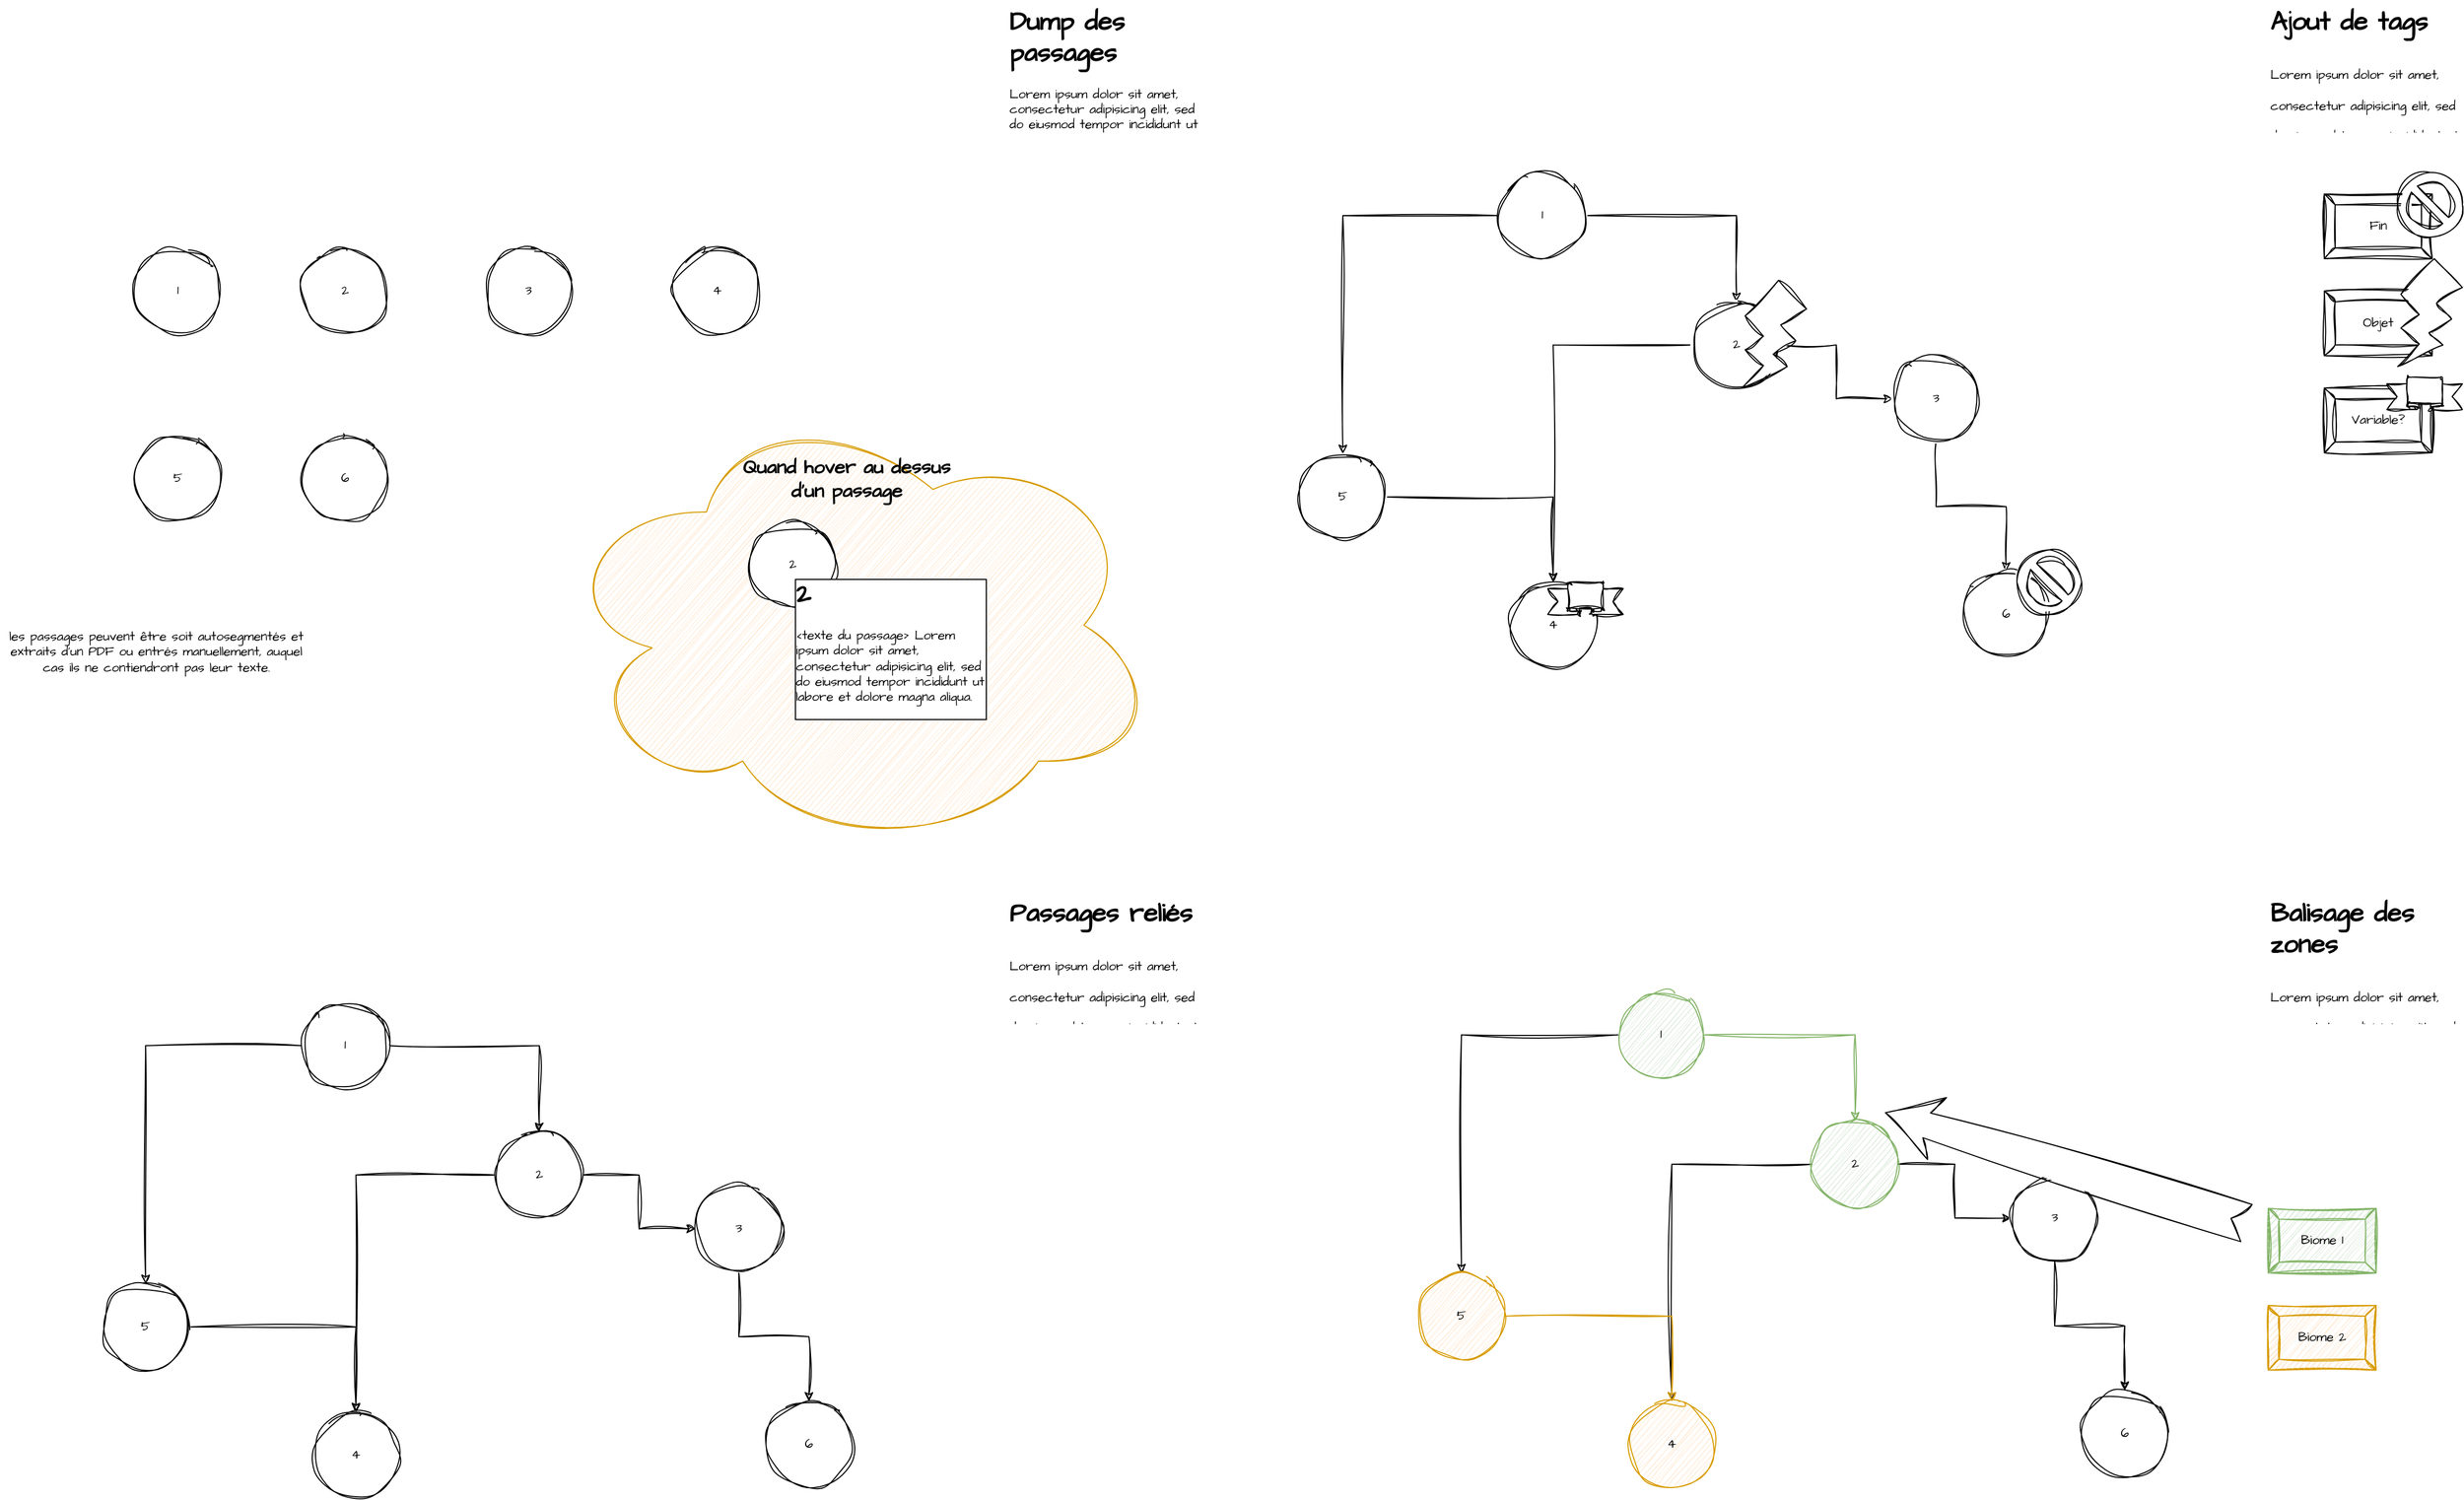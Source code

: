 <mxfile version="26.0.16">
  <diagram name="Page-1" id="X4Ox8OKR1ihVTHbOYl6I">
    <mxGraphModel dx="3411" dy="2506" grid="1" gridSize="10" guides="1" tooltips="1" connect="1" arrows="1" fold="1" page="1" pageScale="1" pageWidth="1169" pageHeight="827" math="0" shadow="0">
      <root>
        <mxCell id="0" />
        <mxCell id="1" parent="0" />
        <mxCell id="ChNDxiIg-g-LtFEJXSOi-14" style="edgeStyle=orthogonalEdgeStyle;rounded=0;sketch=1;hachureGap=4;jiggle=2;curveFitting=1;orthogonalLoop=1;jettySize=auto;html=1;fontFamily=Architects Daughter;fontSource=https%3A%2F%2Ffonts.googleapis.com%2Fcss%3Ffamily%3DArchitects%2BDaughter;" edge="1" parent="1" source="ChNDxiIg-g-LtFEJXSOi-1" target="ChNDxiIg-g-LtFEJXSOi-2">
          <mxGeometry relative="1" as="geometry" />
        </mxCell>
        <mxCell id="ChNDxiIg-g-LtFEJXSOi-16" style="edgeStyle=orthogonalEdgeStyle;rounded=0;sketch=1;hachureGap=4;jiggle=2;curveFitting=1;orthogonalLoop=1;jettySize=auto;html=1;fontFamily=Architects Daughter;fontSource=https%3A%2F%2Ffonts.googleapis.com%2Fcss%3Ffamily%3DArchitects%2BDaughter;" edge="1" parent="1" source="ChNDxiIg-g-LtFEJXSOi-1" target="ChNDxiIg-g-LtFEJXSOi-11">
          <mxGeometry relative="1" as="geometry" />
        </mxCell>
        <mxCell id="ChNDxiIg-g-LtFEJXSOi-1" value="1" style="ellipse;whiteSpace=wrap;html=1;aspect=fixed;sketch=1;hachureGap=4;jiggle=2;curveFitting=1;fontFamily=Architects Daughter;fontSource=https%3A%2F%2Ffonts.googleapis.com%2Fcss%3Ffamily%3DArchitects%2BDaughter;" vertex="1" parent="1">
          <mxGeometry x="325" y="940" width="80" height="80" as="geometry" />
        </mxCell>
        <mxCell id="ChNDxiIg-g-LtFEJXSOi-15" style="edgeStyle=orthogonalEdgeStyle;rounded=0;sketch=1;hachureGap=4;jiggle=2;curveFitting=1;orthogonalLoop=1;jettySize=auto;html=1;fontFamily=Architects Daughter;fontSource=https%3A%2F%2Ffonts.googleapis.com%2Fcss%3Ffamily%3DArchitects%2BDaughter;" edge="1" parent="1" source="ChNDxiIg-g-LtFEJXSOi-2" target="ChNDxiIg-g-LtFEJXSOi-4">
          <mxGeometry relative="1" as="geometry" />
        </mxCell>
        <mxCell id="ChNDxiIg-g-LtFEJXSOi-17" style="edgeStyle=orthogonalEdgeStyle;rounded=0;sketch=1;hachureGap=4;jiggle=2;curveFitting=1;orthogonalLoop=1;jettySize=auto;html=1;fontFamily=Architects Daughter;fontSource=https%3A%2F%2Ffonts.googleapis.com%2Fcss%3Ffamily%3DArchitects%2BDaughter;" edge="1" parent="1" source="ChNDxiIg-g-LtFEJXSOi-2" target="ChNDxiIg-g-LtFEJXSOi-3">
          <mxGeometry relative="1" as="geometry" />
        </mxCell>
        <mxCell id="ChNDxiIg-g-LtFEJXSOi-2" value="2" style="ellipse;whiteSpace=wrap;html=1;aspect=fixed;sketch=1;hachureGap=4;jiggle=2;curveFitting=1;fontFamily=Architects Daughter;fontSource=https%3A%2F%2Ffonts.googleapis.com%2Fcss%3Ffamily%3DArchitects%2BDaughter;" vertex="1" parent="1">
          <mxGeometry x="505" y="1060" width="80" height="80" as="geometry" />
        </mxCell>
        <mxCell id="ChNDxiIg-g-LtFEJXSOi-3" value="4" style="ellipse;whiteSpace=wrap;html=1;aspect=fixed;sketch=1;hachureGap=4;jiggle=2;curveFitting=1;fontFamily=Architects Daughter;fontSource=https%3A%2F%2Ffonts.googleapis.com%2Fcss%3Ffamily%3DArchitects%2BDaughter;" vertex="1" parent="1">
          <mxGeometry x="335" y="1320" width="80" height="80" as="geometry" />
        </mxCell>
        <mxCell id="ChNDxiIg-g-LtFEJXSOi-18" style="edgeStyle=orthogonalEdgeStyle;rounded=0;sketch=1;hachureGap=4;jiggle=2;curveFitting=1;orthogonalLoop=1;jettySize=auto;html=1;fontFamily=Architects Daughter;fontSource=https%3A%2F%2Ffonts.googleapis.com%2Fcss%3Ffamily%3DArchitects%2BDaughter;" edge="1" parent="1" source="ChNDxiIg-g-LtFEJXSOi-4" target="ChNDxiIg-g-LtFEJXSOi-12">
          <mxGeometry relative="1" as="geometry" />
        </mxCell>
        <mxCell id="ChNDxiIg-g-LtFEJXSOi-4" value="3" style="ellipse;whiteSpace=wrap;html=1;aspect=fixed;sketch=1;hachureGap=4;jiggle=2;curveFitting=1;fontFamily=Architects Daughter;fontSource=https%3A%2F%2Ffonts.googleapis.com%2Fcss%3Ffamily%3DArchitects%2BDaughter;" vertex="1" parent="1">
          <mxGeometry x="690" y="1110" width="80" height="80" as="geometry" />
        </mxCell>
        <mxCell id="ChNDxiIg-g-LtFEJXSOi-5" value="1" style="ellipse;whiteSpace=wrap;html=1;aspect=fixed;sketch=1;hachureGap=4;jiggle=2;curveFitting=1;fontFamily=Architects Daughter;fontSource=https%3A%2F%2Ffonts.googleapis.com%2Fcss%3Ffamily%3DArchitects%2BDaughter;" vertex="1" parent="1">
          <mxGeometry x="170" y="240" width="80" height="80" as="geometry" />
        </mxCell>
        <mxCell id="ChNDxiIg-g-LtFEJXSOi-6" value="2" style="ellipse;whiteSpace=wrap;html=1;aspect=fixed;sketch=1;hachureGap=4;jiggle=2;curveFitting=1;fontFamily=Architects Daughter;fontSource=https%3A%2F%2Ffonts.googleapis.com%2Fcss%3Ffamily%3DArchitects%2BDaughter;" vertex="1" parent="1">
          <mxGeometry x="325" y="240" width="80" height="80" as="geometry" />
        </mxCell>
        <mxCell id="ChNDxiIg-g-LtFEJXSOi-7" value="4" style="ellipse;whiteSpace=wrap;html=1;aspect=fixed;sketch=1;hachureGap=4;jiggle=2;curveFitting=1;fontFamily=Architects Daughter;fontSource=https%3A%2F%2Ffonts.googleapis.com%2Fcss%3Ffamily%3DArchitects%2BDaughter;" vertex="1" parent="1">
          <mxGeometry x="670" y="240" width="80" height="80" as="geometry" />
        </mxCell>
        <mxCell id="ChNDxiIg-g-LtFEJXSOi-8" value="3" style="ellipse;whiteSpace=wrap;html=1;aspect=fixed;sketch=1;hachureGap=4;jiggle=2;curveFitting=1;fontFamily=Architects Daughter;fontSource=https%3A%2F%2Ffonts.googleapis.com%2Fcss%3Ffamily%3DArchitects%2BDaughter;" vertex="1" parent="1">
          <mxGeometry x="495" y="240" width="80" height="80" as="geometry" />
        </mxCell>
        <mxCell id="ChNDxiIg-g-LtFEJXSOi-9" value="5" style="ellipse;whiteSpace=wrap;html=1;aspect=fixed;sketch=1;hachureGap=4;jiggle=2;curveFitting=1;fontFamily=Architects Daughter;fontSource=https%3A%2F%2Ffonts.googleapis.com%2Fcss%3Ffamily%3DArchitects%2BDaughter;" vertex="1" parent="1">
          <mxGeometry x="170" y="414" width="80" height="80" as="geometry" />
        </mxCell>
        <mxCell id="ChNDxiIg-g-LtFEJXSOi-10" value="6" style="ellipse;whiteSpace=wrap;html=1;aspect=fixed;sketch=1;hachureGap=4;jiggle=2;curveFitting=1;fontFamily=Architects Daughter;fontSource=https%3A%2F%2Ffonts.googleapis.com%2Fcss%3Ffamily%3DArchitects%2BDaughter;" vertex="1" parent="1">
          <mxGeometry x="325" y="414" width="80" height="80" as="geometry" />
        </mxCell>
        <mxCell id="ChNDxiIg-g-LtFEJXSOi-19" style="edgeStyle=orthogonalEdgeStyle;rounded=0;sketch=1;hachureGap=4;jiggle=2;curveFitting=1;orthogonalLoop=1;jettySize=auto;html=1;fontFamily=Architects Daughter;fontSource=https%3A%2F%2Ffonts.googleapis.com%2Fcss%3Ffamily%3DArchitects%2BDaughter;" edge="1" parent="1" source="ChNDxiIg-g-LtFEJXSOi-11" target="ChNDxiIg-g-LtFEJXSOi-3">
          <mxGeometry relative="1" as="geometry" />
        </mxCell>
        <mxCell id="ChNDxiIg-g-LtFEJXSOi-11" value="5" style="ellipse;whiteSpace=wrap;html=1;aspect=fixed;sketch=1;hachureGap=4;jiggle=2;curveFitting=1;fontFamily=Architects Daughter;fontSource=https%3A%2F%2Ffonts.googleapis.com%2Fcss%3Ffamily%3DArchitects%2BDaughter;" vertex="1" parent="1">
          <mxGeometry x="140" y="1201" width="80" height="80" as="geometry" />
        </mxCell>
        <mxCell id="ChNDxiIg-g-LtFEJXSOi-12" value="6" style="ellipse;whiteSpace=wrap;html=1;aspect=fixed;sketch=1;hachureGap=4;jiggle=2;curveFitting=1;fontFamily=Architects Daughter;fontSource=https%3A%2F%2Ffonts.googleapis.com%2Fcss%3Ffamily%3DArchitects%2BDaughter;" vertex="1" parent="1">
          <mxGeometry x="755" y="1310" width="80" height="80" as="geometry" />
        </mxCell>
        <mxCell id="ChNDxiIg-g-LtFEJXSOi-22" value="&lt;h1 style=&quot;margin-top: 0px;&quot;&gt;Dump des passages&lt;/h1&gt;&lt;p&gt;Lorem ipsum dolor sit amet, consectetur adipisicing elit, sed do eiusmod tempor incididunt ut labore et dolore magna aliqua.&lt;/p&gt;" style="text;html=1;whiteSpace=wrap;overflow=hidden;rounded=0;fontFamily=Architects Daughter;fontSource=https%3A%2F%2Ffonts.googleapis.com%2Fcss%3Ffamily%3DArchitects%2BDaughter;" vertex="1" parent="1">
          <mxGeometry x="979" y="10" width="180" height="120" as="geometry" />
        </mxCell>
        <mxCell id="ChNDxiIg-g-LtFEJXSOi-23" value="&lt;h1 style=&quot;margin-top: 0px;&quot;&gt;&lt;span style=&quot;background-color: transparent; color: light-dark(rgb(0, 0, 0), rgb(255, 255, 255));&quot;&gt;Passages reliés&lt;/span&gt;&lt;/h1&gt;&lt;h1 style=&quot;margin-top: 0px;&quot;&gt;&lt;span style=&quot;background-color: transparent; color: light-dark(rgb(0, 0, 0), rgb(255, 255, 255)); font-size: 12px; font-weight: normal;&quot;&gt;Lorem ipsum dolor sit amet, consectetur adipisicing elit, sed do eiusmod tempor incididunt ut labore et dolore magna aliqua.&lt;/span&gt;&lt;/h1&gt;" style="text;html=1;whiteSpace=wrap;overflow=hidden;rounded=0;fontFamily=Architects Daughter;fontSource=https%3A%2F%2Ffonts.googleapis.com%2Fcss%3Ffamily%3DArchitects%2BDaughter;" vertex="1" parent="1">
          <mxGeometry x="979" y="837" width="180" height="120" as="geometry" />
        </mxCell>
        <mxCell id="ChNDxiIg-g-LtFEJXSOi-24" value="" style="ellipse;shape=cloud;whiteSpace=wrap;html=1;sketch=1;hachureGap=4;jiggle=2;curveFitting=1;fontFamily=Architects Daughter;fontSource=https%3A%2F%2Ffonts.googleapis.com%2Fcss%3Ffamily%3DArchitects%2BDaughter;fillStyle=hachure;fillColor=#ffe6cc;strokeColor=#d79b00;" vertex="1" parent="1">
          <mxGeometry x="560" y="380" width="560" height="420" as="geometry" />
        </mxCell>
        <mxCell id="ChNDxiIg-g-LtFEJXSOi-25" value="2" style="ellipse;whiteSpace=wrap;html=1;aspect=fixed;sketch=1;hachureGap=4;jiggle=2;curveFitting=1;fontFamily=Architects Daughter;fontSource=https%3A%2F%2Ffonts.googleapis.com%2Fcss%3Ffamily%3DArchitects%2BDaughter;" vertex="1" parent="1">
          <mxGeometry x="740" y="494" width="80" height="80" as="geometry" />
        </mxCell>
        <mxCell id="ChNDxiIg-g-LtFEJXSOi-26" value="&lt;h1 style=&quot;margin-top: 0px;&quot;&gt;2&lt;/h1&gt;&lt;p&gt;&amp;lt;texte du passage&amp;gt; Lorem ipsum dolor sit amet, consectetur adipisicing elit, sed do eiusmod tempor incididunt ut labore et dolore magna aliqua.&lt;/p&gt;" style="text;html=1;whiteSpace=wrap;overflow=hidden;rounded=0;fontFamily=Architects Daughter;fontSource=https%3A%2F%2Ffonts.googleapis.com%2Fcss%3Ffamily%3DArchitects%2BDaughter;labelBackgroundColor=default;labelBorderColor=default;" vertex="1" parent="1">
          <mxGeometry x="780" y="540" width="180" height="150" as="geometry" />
        </mxCell>
        <mxCell id="ChNDxiIg-g-LtFEJXSOi-27" value="&lt;span&gt;Quand hover au dessus d&#39;un passage&lt;/span&gt;" style="text;html=1;align=center;verticalAlign=middle;whiteSpace=wrap;rounded=0;fontFamily=Architects Daughter;fontSource=https%3A%2F%2Ffonts.googleapis.com%2Fcss%3Ffamily%3DArchitects%2BDaughter;fontStyle=1;fontSize=18;" vertex="1" parent="1">
          <mxGeometry x="730" y="439" width="200" height="30" as="geometry" />
        </mxCell>
        <mxCell id="ChNDxiIg-g-LtFEJXSOi-29" value="les passages peuvent être soit autosegmentés et extraits d&#39;un PDF ou entrés manuellement, auquel cas ils ne contiendront pas leur texte." style="text;html=1;align=center;verticalAlign=middle;whiteSpace=wrap;rounded=0;fontFamily=Architects Daughter;fontSource=https%3A%2F%2Ffonts.googleapis.com%2Fcss%3Ffamily%3DArchitects%2BDaughter;" vertex="1" parent="1">
          <mxGeometry x="45" y="600" width="290" height="30" as="geometry" />
        </mxCell>
        <mxCell id="ChNDxiIg-g-LtFEJXSOi-53" style="edgeStyle=orthogonalEdgeStyle;rounded=0;sketch=1;hachureGap=4;jiggle=2;curveFitting=1;orthogonalLoop=1;jettySize=auto;html=1;fontFamily=Architects Daughter;fontSource=https%3A%2F%2Ffonts.googleapis.com%2Fcss%3Ffamily%3DArchitects%2BDaughter;fillColor=#d5e8d4;strokeColor=#82b366;" edge="1" parent="1" source="ChNDxiIg-g-LtFEJXSOi-55" target="ChNDxiIg-g-LtFEJXSOi-58">
          <mxGeometry relative="1" as="geometry" />
        </mxCell>
        <mxCell id="ChNDxiIg-g-LtFEJXSOi-54" style="edgeStyle=orthogonalEdgeStyle;rounded=0;sketch=1;hachureGap=4;jiggle=2;curveFitting=1;orthogonalLoop=1;jettySize=auto;html=1;fontFamily=Architects Daughter;fontSource=https%3A%2F%2Ffonts.googleapis.com%2Fcss%3Ffamily%3DArchitects%2BDaughter;" edge="1" parent="1" source="ChNDxiIg-g-LtFEJXSOi-55" target="ChNDxiIg-g-LtFEJXSOi-63">
          <mxGeometry relative="1" as="geometry" />
        </mxCell>
        <mxCell id="ChNDxiIg-g-LtFEJXSOi-55" value="1" style="ellipse;whiteSpace=wrap;html=1;aspect=fixed;sketch=1;hachureGap=4;jiggle=2;curveFitting=1;fontFamily=Architects Daughter;fontSource=https%3A%2F%2Ffonts.googleapis.com%2Fcss%3Ffamily%3DArchitects%2BDaughter;fillColor=#d5e8d4;strokeColor=#82b366;" vertex="1" parent="1">
          <mxGeometry x="1545" y="930" width="80" height="80" as="geometry" />
        </mxCell>
        <mxCell id="ChNDxiIg-g-LtFEJXSOi-56" style="edgeStyle=orthogonalEdgeStyle;rounded=0;sketch=1;hachureGap=4;jiggle=2;curveFitting=1;orthogonalLoop=1;jettySize=auto;html=1;fontFamily=Architects Daughter;fontSource=https%3A%2F%2Ffonts.googleapis.com%2Fcss%3Ffamily%3DArchitects%2BDaughter;" edge="1" parent="1" source="ChNDxiIg-g-LtFEJXSOi-58" target="ChNDxiIg-g-LtFEJXSOi-61">
          <mxGeometry relative="1" as="geometry" />
        </mxCell>
        <mxCell id="ChNDxiIg-g-LtFEJXSOi-57" style="edgeStyle=orthogonalEdgeStyle;rounded=0;sketch=1;hachureGap=4;jiggle=2;curveFitting=1;orthogonalLoop=1;jettySize=auto;html=1;fontFamily=Architects Daughter;fontSource=https%3A%2F%2Ffonts.googleapis.com%2Fcss%3Ffamily%3DArchitects%2BDaughter;" edge="1" parent="1" source="ChNDxiIg-g-LtFEJXSOi-58" target="ChNDxiIg-g-LtFEJXSOi-59">
          <mxGeometry relative="1" as="geometry" />
        </mxCell>
        <mxCell id="ChNDxiIg-g-LtFEJXSOi-58" value="2" style="ellipse;whiteSpace=wrap;html=1;aspect=fixed;sketch=1;hachureGap=4;jiggle=2;curveFitting=1;fontFamily=Architects Daughter;fontSource=https%3A%2F%2Ffonts.googleapis.com%2Fcss%3Ffamily%3DArchitects%2BDaughter;fillColor=#d5e8d4;strokeColor=#82b366;" vertex="1" parent="1">
          <mxGeometry x="1725" y="1050" width="80" height="80" as="geometry" />
        </mxCell>
        <mxCell id="ChNDxiIg-g-LtFEJXSOi-59" value="4" style="ellipse;whiteSpace=wrap;html=1;aspect=fixed;sketch=1;hachureGap=4;jiggle=2;curveFitting=1;fontFamily=Architects Daughter;fontSource=https%3A%2F%2Ffonts.googleapis.com%2Fcss%3Ffamily%3DArchitects%2BDaughter;fillColor=#ffe6cc;strokeColor=#d79b00;" vertex="1" parent="1">
          <mxGeometry x="1555" y="1310" width="80" height="80" as="geometry" />
        </mxCell>
        <mxCell id="ChNDxiIg-g-LtFEJXSOi-60" style="edgeStyle=orthogonalEdgeStyle;rounded=0;sketch=1;hachureGap=4;jiggle=2;curveFitting=1;orthogonalLoop=1;jettySize=auto;html=1;fontFamily=Architects Daughter;fontSource=https%3A%2F%2Ffonts.googleapis.com%2Fcss%3Ffamily%3DArchitects%2BDaughter;" edge="1" parent="1" source="ChNDxiIg-g-LtFEJXSOi-61" target="ChNDxiIg-g-LtFEJXSOi-64">
          <mxGeometry relative="1" as="geometry" />
        </mxCell>
        <mxCell id="ChNDxiIg-g-LtFEJXSOi-61" value="3" style="ellipse;whiteSpace=wrap;html=1;aspect=fixed;sketch=1;hachureGap=4;jiggle=2;curveFitting=1;fontFamily=Architects Daughter;fontSource=https%3A%2F%2Ffonts.googleapis.com%2Fcss%3Ffamily%3DArchitects%2BDaughter;" vertex="1" parent="1">
          <mxGeometry x="1910" y="1100" width="80" height="80" as="geometry" />
        </mxCell>
        <mxCell id="ChNDxiIg-g-LtFEJXSOi-62" style="edgeStyle=orthogonalEdgeStyle;rounded=0;sketch=1;hachureGap=4;jiggle=2;curveFitting=1;orthogonalLoop=1;jettySize=auto;html=1;fontFamily=Architects Daughter;fontSource=https%3A%2F%2Ffonts.googleapis.com%2Fcss%3Ffamily%3DArchitects%2BDaughter;fillColor=#ffe6cc;strokeColor=#d79b00;" edge="1" parent="1" source="ChNDxiIg-g-LtFEJXSOi-63" target="ChNDxiIg-g-LtFEJXSOi-59">
          <mxGeometry relative="1" as="geometry" />
        </mxCell>
        <mxCell id="ChNDxiIg-g-LtFEJXSOi-63" value="5" style="ellipse;whiteSpace=wrap;html=1;aspect=fixed;sketch=1;hachureGap=4;jiggle=2;curveFitting=1;fontFamily=Architects Daughter;fontSource=https%3A%2F%2Ffonts.googleapis.com%2Fcss%3Ffamily%3DArchitects%2BDaughter;fillColor=#ffe6cc;strokeColor=#d79b00;" vertex="1" parent="1">
          <mxGeometry x="1360" y="1191" width="80" height="80" as="geometry" />
        </mxCell>
        <mxCell id="ChNDxiIg-g-LtFEJXSOi-64" value="6" style="ellipse;whiteSpace=wrap;html=1;aspect=fixed;sketch=1;hachureGap=4;jiggle=2;curveFitting=1;fontFamily=Architects Daughter;fontSource=https%3A%2F%2Ffonts.googleapis.com%2Fcss%3Ffamily%3DArchitects%2BDaughter;" vertex="1" parent="1">
          <mxGeometry x="1975" y="1300" width="80" height="80" as="geometry" />
        </mxCell>
        <mxCell id="ChNDxiIg-g-LtFEJXSOi-65" value="&lt;h1 style=&quot;margin-top: 0px;&quot;&gt;&lt;span style=&quot;background-color: transparent; color: light-dark(rgb(0, 0, 0), rgb(255, 255, 255));&quot;&gt;Balisage des zones&lt;/span&gt;&lt;/h1&gt;&lt;h1 style=&quot;margin-top: 0px;&quot;&gt;&lt;span style=&quot;background-color: transparent; color: light-dark(rgb(0, 0, 0), rgb(255, 255, 255)); font-size: 12px; font-weight: normal;&quot;&gt;Lorem ipsum dolor sit amet, consectetur adipisicing elit, sed do eiusmod tempor incididunt ut labore et dolore magna aliqua.&lt;/span&gt;&lt;/h1&gt;" style="text;html=1;whiteSpace=wrap;overflow=hidden;rounded=0;fontFamily=Architects Daughter;fontSource=https%3A%2F%2Ffonts.googleapis.com%2Fcss%3Ffamily%3DArchitects%2BDaughter;" vertex="1" parent="1">
          <mxGeometry x="2148" y="837" width="180" height="120" as="geometry" />
        </mxCell>
        <mxCell id="ChNDxiIg-g-LtFEJXSOi-67" value="Biome 1" style="labelPosition=center;verticalLabelPosition=middle;align=center;html=1;shape=mxgraph.basic.button;dx=10;whiteSpace=wrap;sketch=1;hachureGap=4;jiggle=2;curveFitting=1;fontFamily=Architects Daughter;fontSource=https%3A%2F%2Ffonts.googleapis.com%2Fcss%3Ffamily%3DArchitects%2BDaughter;fillColor=#d5e8d4;strokeColor=#82b366;" vertex="1" parent="1">
          <mxGeometry x="2148" y="1131" width="100" height="60" as="geometry" />
        </mxCell>
        <mxCell id="ChNDxiIg-g-LtFEJXSOi-68" value="Biome 2" style="labelPosition=center;verticalLabelPosition=middle;align=center;html=1;shape=mxgraph.basic.button;dx=10;whiteSpace=wrap;sketch=1;hachureGap=4;jiggle=2;curveFitting=1;fontFamily=Architects Daughter;fontSource=https%3A%2F%2Ffonts.googleapis.com%2Fcss%3Ffamily%3DArchitects%2BDaughter;fillColor=#ffe6cc;strokeColor=#d79b00;" vertex="1" parent="1">
          <mxGeometry x="2148" y="1221" width="100" height="60" as="geometry" />
        </mxCell>
        <mxCell id="ChNDxiIg-g-LtFEJXSOi-69" value="" style="html=1;shadow=0;dashed=0;align=center;verticalAlign=middle;shape=mxgraph.arrows2.stylisedArrow;dy=0.6;dx=40;notch=15;feather=0.4;sketch=1;hachureGap=4;jiggle=2;curveFitting=1;fontFamily=Architects Daughter;fontSource=https%3A%2F%2Ffonts.googleapis.com%2Fcss%3Ffamily%3DArchitects%2BDaughter;rotation=-163;" vertex="1" parent="1">
          <mxGeometry x="1785.46" y="1063.45" width="350" height="60" as="geometry" />
        </mxCell>
        <mxCell id="ChNDxiIg-g-LtFEJXSOi-70" style="edgeStyle=orthogonalEdgeStyle;rounded=0;sketch=1;hachureGap=4;jiggle=2;curveFitting=1;orthogonalLoop=1;jettySize=auto;html=1;fontFamily=Architects Daughter;fontSource=https%3A%2F%2Ffonts.googleapis.com%2Fcss%3Ffamily%3DArchitects%2BDaughter;" edge="1" parent="1" source="ChNDxiIg-g-LtFEJXSOi-72" target="ChNDxiIg-g-LtFEJXSOi-75">
          <mxGeometry relative="1" as="geometry" />
        </mxCell>
        <mxCell id="ChNDxiIg-g-LtFEJXSOi-71" style="edgeStyle=orthogonalEdgeStyle;rounded=0;sketch=1;hachureGap=4;jiggle=2;curveFitting=1;orthogonalLoop=1;jettySize=auto;html=1;fontFamily=Architects Daughter;fontSource=https%3A%2F%2Ffonts.googleapis.com%2Fcss%3Ffamily%3DArchitects%2BDaughter;" edge="1" parent="1" source="ChNDxiIg-g-LtFEJXSOi-72" target="ChNDxiIg-g-LtFEJXSOi-80">
          <mxGeometry relative="1" as="geometry" />
        </mxCell>
        <mxCell id="ChNDxiIg-g-LtFEJXSOi-72" value="1" style="ellipse;whiteSpace=wrap;html=1;aspect=fixed;sketch=1;hachureGap=4;jiggle=2;curveFitting=1;fontFamily=Architects Daughter;fontSource=https%3A%2F%2Ffonts.googleapis.com%2Fcss%3Ffamily%3DArchitects%2BDaughter;" vertex="1" parent="1">
          <mxGeometry x="1435" y="170" width="80" height="80" as="geometry" />
        </mxCell>
        <mxCell id="ChNDxiIg-g-LtFEJXSOi-73" style="edgeStyle=orthogonalEdgeStyle;rounded=0;sketch=1;hachureGap=4;jiggle=2;curveFitting=1;orthogonalLoop=1;jettySize=auto;html=1;fontFamily=Architects Daughter;fontSource=https%3A%2F%2Ffonts.googleapis.com%2Fcss%3Ffamily%3DArchitects%2BDaughter;" edge="1" parent="1" source="ChNDxiIg-g-LtFEJXSOi-75" target="ChNDxiIg-g-LtFEJXSOi-78">
          <mxGeometry relative="1" as="geometry" />
        </mxCell>
        <mxCell id="ChNDxiIg-g-LtFEJXSOi-74" style="edgeStyle=orthogonalEdgeStyle;rounded=0;sketch=1;hachureGap=4;jiggle=2;curveFitting=1;orthogonalLoop=1;jettySize=auto;html=1;fontFamily=Architects Daughter;fontSource=https%3A%2F%2Ffonts.googleapis.com%2Fcss%3Ffamily%3DArchitects%2BDaughter;" edge="1" parent="1" source="ChNDxiIg-g-LtFEJXSOi-75" target="ChNDxiIg-g-LtFEJXSOi-76">
          <mxGeometry relative="1" as="geometry" />
        </mxCell>
        <mxCell id="ChNDxiIg-g-LtFEJXSOi-75" value="2" style="ellipse;whiteSpace=wrap;html=1;aspect=fixed;sketch=1;hachureGap=4;jiggle=2;curveFitting=1;fontFamily=Architects Daughter;fontSource=https%3A%2F%2Ffonts.googleapis.com%2Fcss%3Ffamily%3DArchitects%2BDaughter;" vertex="1" parent="1">
          <mxGeometry x="1615" y="290" width="80" height="80" as="geometry" />
        </mxCell>
        <mxCell id="ChNDxiIg-g-LtFEJXSOi-76" value="4" style="ellipse;whiteSpace=wrap;html=1;aspect=fixed;sketch=1;hachureGap=4;jiggle=2;curveFitting=1;fontFamily=Architects Daughter;fontSource=https%3A%2F%2Ffonts.googleapis.com%2Fcss%3Ffamily%3DArchitects%2BDaughter;" vertex="1" parent="1">
          <mxGeometry x="1445" y="550" width="80" height="80" as="geometry" />
        </mxCell>
        <mxCell id="ChNDxiIg-g-LtFEJXSOi-77" style="edgeStyle=orthogonalEdgeStyle;rounded=0;sketch=1;hachureGap=4;jiggle=2;curveFitting=1;orthogonalLoop=1;jettySize=auto;html=1;fontFamily=Architects Daughter;fontSource=https%3A%2F%2Ffonts.googleapis.com%2Fcss%3Ffamily%3DArchitects%2BDaughter;" edge="1" parent="1" source="ChNDxiIg-g-LtFEJXSOi-78" target="ChNDxiIg-g-LtFEJXSOi-81">
          <mxGeometry relative="1" as="geometry" />
        </mxCell>
        <mxCell id="ChNDxiIg-g-LtFEJXSOi-78" value="3" style="ellipse;whiteSpace=wrap;html=1;aspect=fixed;sketch=1;hachureGap=4;jiggle=2;curveFitting=1;fontFamily=Architects Daughter;fontSource=https%3A%2F%2Ffonts.googleapis.com%2Fcss%3Ffamily%3DArchitects%2BDaughter;" vertex="1" parent="1">
          <mxGeometry x="1800" y="340" width="80" height="80" as="geometry" />
        </mxCell>
        <mxCell id="ChNDxiIg-g-LtFEJXSOi-79" style="edgeStyle=orthogonalEdgeStyle;rounded=0;sketch=1;hachureGap=4;jiggle=2;curveFitting=1;orthogonalLoop=1;jettySize=auto;html=1;fontFamily=Architects Daughter;fontSource=https%3A%2F%2Ffonts.googleapis.com%2Fcss%3Ffamily%3DArchitects%2BDaughter;" edge="1" parent="1" source="ChNDxiIg-g-LtFEJXSOi-80" target="ChNDxiIg-g-LtFEJXSOi-76">
          <mxGeometry relative="1" as="geometry" />
        </mxCell>
        <mxCell id="ChNDxiIg-g-LtFEJXSOi-80" value="5" style="ellipse;whiteSpace=wrap;html=1;aspect=fixed;sketch=1;hachureGap=4;jiggle=2;curveFitting=1;fontFamily=Architects Daughter;fontSource=https%3A%2F%2Ffonts.googleapis.com%2Fcss%3Ffamily%3DArchitects%2BDaughter;" vertex="1" parent="1">
          <mxGeometry x="1250" y="431" width="80" height="80" as="geometry" />
        </mxCell>
        <mxCell id="ChNDxiIg-g-LtFEJXSOi-81" value="6" style="ellipse;whiteSpace=wrap;html=1;aspect=fixed;sketch=1;hachureGap=4;jiggle=2;curveFitting=1;fontFamily=Architects Daughter;fontSource=https%3A%2F%2Ffonts.googleapis.com%2Fcss%3Ffamily%3DArchitects%2BDaughter;" vertex="1" parent="1">
          <mxGeometry x="1865" y="540" width="80" height="80" as="geometry" />
        </mxCell>
        <mxCell id="ChNDxiIg-g-LtFEJXSOi-82" value="&lt;h1 style=&quot;margin-top: 0px;&quot;&gt;&lt;span style=&quot;background-color: transparent; color: light-dark(rgb(0, 0, 0), rgb(255, 255, 255));&quot;&gt;Ajout de tags&lt;/span&gt;&lt;/h1&gt;&lt;h1 style=&quot;margin-top: 0px;&quot;&gt;&lt;span style=&quot;background-color: transparent; color: light-dark(rgb(0, 0, 0), rgb(255, 255, 255)); font-size: 12px; font-weight: normal;&quot;&gt;Lorem ipsum dolor sit amet, consectetur adipisicing elit, sed do eiusmod tempor incididunt ut labore et dolore magna aliqua.&lt;/span&gt;&lt;/h1&gt;" style="text;html=1;whiteSpace=wrap;overflow=hidden;rounded=0;fontFamily=Architects Daughter;fontSource=https%3A%2F%2Ffonts.googleapis.com%2Fcss%3Ffamily%3DArchitects%2BDaughter;" vertex="1" parent="1">
          <mxGeometry x="2148" y="10" width="180" height="120" as="geometry" />
        </mxCell>
        <mxCell id="ChNDxiIg-g-LtFEJXSOi-83" value="Fin" style="labelPosition=center;verticalLabelPosition=middle;align=center;html=1;shape=mxgraph.basic.button;dx=10;whiteSpace=wrap;sketch=1;hachureGap=4;jiggle=2;curveFitting=1;fontFamily=Architects Daughter;fontSource=https%3A%2F%2Ffonts.googleapis.com%2Fcss%3Ffamily%3DArchitects%2BDaughter;" vertex="1" parent="1">
          <mxGeometry x="2200" y="190" width="100" height="60" as="geometry" />
        </mxCell>
        <mxCell id="ChNDxiIg-g-LtFEJXSOi-84" value="Objet" style="labelPosition=center;verticalLabelPosition=middle;align=center;html=1;shape=mxgraph.basic.button;dx=10;whiteSpace=wrap;sketch=1;hachureGap=4;jiggle=2;curveFitting=1;fontFamily=Architects Daughter;fontSource=https%3A%2F%2Ffonts.googleapis.com%2Fcss%3Ffamily%3DArchitects%2BDaughter;" vertex="1" parent="1">
          <mxGeometry x="2200" y="280" width="100" height="60" as="geometry" />
        </mxCell>
        <mxCell id="ChNDxiIg-g-LtFEJXSOi-85" value="Variable?" style="labelPosition=center;verticalLabelPosition=middle;align=center;html=1;shape=mxgraph.basic.button;dx=10;whiteSpace=wrap;sketch=1;hachureGap=4;jiggle=2;curveFitting=1;fontFamily=Architects Daughter;fontSource=https%3A%2F%2Ffonts.googleapis.com%2Fcss%3Ffamily%3DArchitects%2BDaughter;" vertex="1" parent="1">
          <mxGeometry x="2200" y="370" width="100" height="60" as="geometry" />
        </mxCell>
        <mxCell id="ChNDxiIg-g-LtFEJXSOi-86" value="" style="verticalLabelPosition=bottom;verticalAlign=top;html=1;shape=mxgraph.basic.flash;sketch=1;hachureGap=4;jiggle=2;curveFitting=1;fontFamily=Architects Daughter;fontSource=https%3A%2F%2Ffonts.googleapis.com%2Fcss%3Ffamily%3DArchitects%2BDaughter;" vertex="1" parent="1">
          <mxGeometry x="2268" y="250" width="60" height="100" as="geometry" />
        </mxCell>
        <mxCell id="ChNDxiIg-g-LtFEJXSOi-87" value="" style="verticalLabelPosition=bottom;verticalAlign=top;html=1;shape=mxgraph.basic.flash;sketch=1;hachureGap=4;jiggle=2;curveFitting=1;fontFamily=Architects Daughter;fontSource=https%3A%2F%2Ffonts.googleapis.com%2Fcss%3Ffamily%3DArchitects%2BDaughter;" vertex="1" parent="1">
          <mxGeometry x="1660" y="270" width="60" height="100" as="geometry" />
        </mxCell>
        <mxCell id="ChNDxiIg-g-LtFEJXSOi-88" value="" style="verticalLabelPosition=bottom;verticalAlign=top;html=1;shape=mxgraph.basic.no_symbol;sketch=1;hachureGap=4;jiggle=2;curveFitting=1;fontFamily=Architects Daughter;fontSource=https%3A%2F%2Ffonts.googleapis.com%2Fcss%3Ffamily%3DArchitects%2BDaughter;" vertex="1" parent="1">
          <mxGeometry x="1915" y="520" width="60" height="60" as="geometry" />
        </mxCell>
        <mxCell id="ChNDxiIg-g-LtFEJXSOi-89" value="" style="verticalLabelPosition=bottom;verticalAlign=top;html=1;shape=mxgraph.basic.no_symbol;sketch=1;hachureGap=4;jiggle=2;curveFitting=1;fontFamily=Architects Daughter;fontSource=https%3A%2F%2Ffonts.googleapis.com%2Fcss%3Ffamily%3DArchitects%2BDaughter;" vertex="1" parent="1">
          <mxGeometry x="2268" y="170" width="60" height="60" as="geometry" />
        </mxCell>
        <mxCell id="ChNDxiIg-g-LtFEJXSOi-90" value="" style="verticalLabelPosition=bottom;verticalAlign=top;html=1;shape=mxgraph.basic.banner;sketch=1;hachureGap=4;jiggle=2;curveFitting=1;fontFamily=Architects Daughter;fontSource=https%3A%2F%2Ffonts.googleapis.com%2Fcss%3Ffamily%3DArchitects%2BDaughter;" vertex="1" parent="1">
          <mxGeometry x="1480" y="550" width="70" height="30" as="geometry" />
        </mxCell>
        <mxCell id="ChNDxiIg-g-LtFEJXSOi-92" value="" style="verticalLabelPosition=bottom;verticalAlign=top;html=1;shape=mxgraph.basic.banner;sketch=1;hachureGap=4;jiggle=2;curveFitting=1;fontFamily=Architects Daughter;fontSource=https%3A%2F%2Ffonts.googleapis.com%2Fcss%3Ffamily%3DArchitects%2BDaughter;" vertex="1" parent="1">
          <mxGeometry x="2258" y="360" width="70" height="30" as="geometry" />
        </mxCell>
      </root>
    </mxGraphModel>
  </diagram>
</mxfile>
